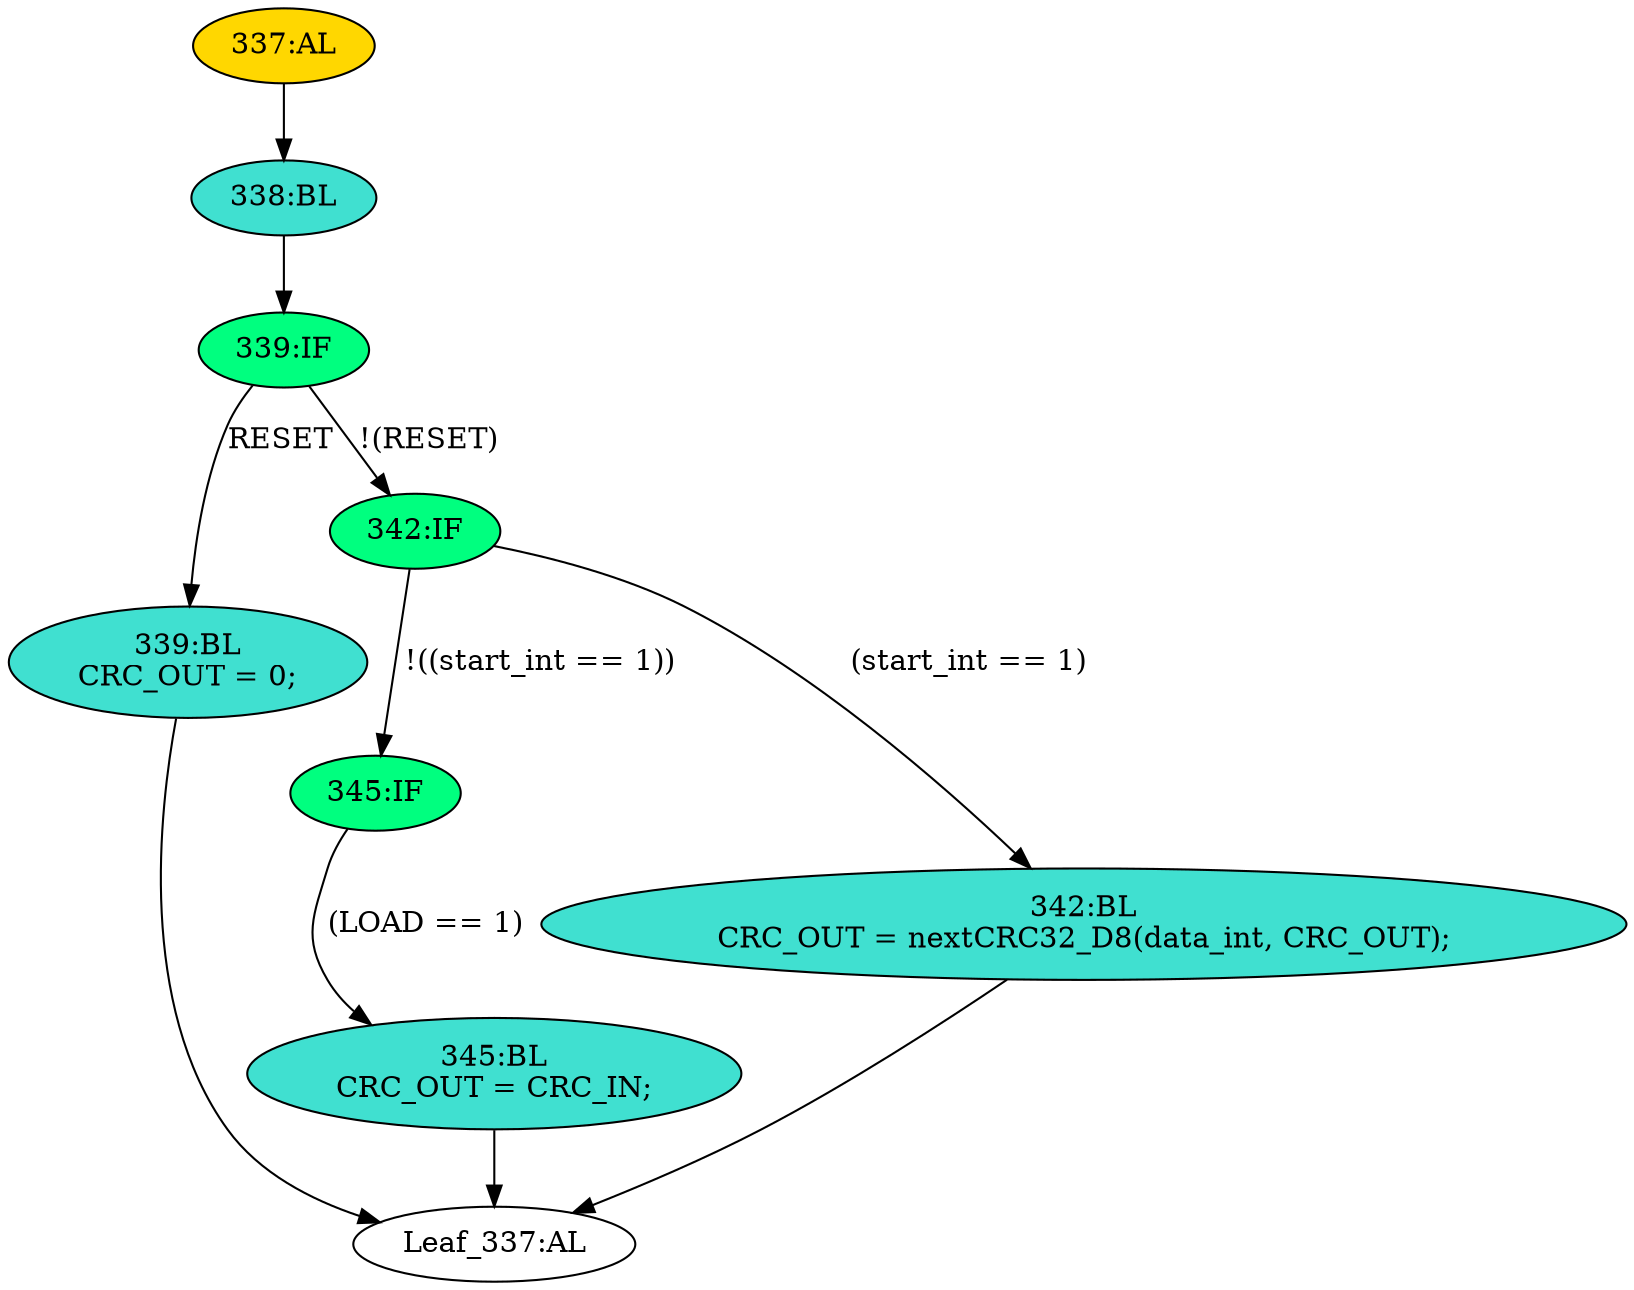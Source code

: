 strict digraph "" {
	node [label="\N"];
	"338:BL"	 [ast="<pyverilog.vparser.ast.Block object at 0x7f2e132fcf50>",
		fillcolor=turquoise,
		label="338:BL",
		statements="[]",
		style=filled,
		typ=Block];
	"339:IF"	 [ast="<pyverilog.vparser.ast.IfStatement object at 0x7f2e132fc790>",
		fillcolor=springgreen,
		label="339:IF",
		statements="[]",
		style=filled,
		typ=IfStatement];
	"338:BL" -> "339:IF"	 [cond="[]",
		lineno=None];
	"Leaf_337:AL"	 [def_var="['CRC_OUT']",
		label="Leaf_337:AL"];
	"345:IF"	 [ast="<pyverilog.vparser.ast.IfStatement object at 0x7f2e132fc450>",
		fillcolor=springgreen,
		label="345:IF",
		statements="[]",
		style=filled,
		typ=IfStatement];
	"345:BL"	 [ast="<pyverilog.vparser.ast.Block object at 0x7f2e132fc150>",
		fillcolor=turquoise,
		label="345:BL
CRC_OUT = CRC_IN;",
		statements="[<pyverilog.vparser.ast.BlockingSubstitution object at 0x7f2e132fc710>]",
		style=filled,
		typ=Block];
	"345:IF" -> "345:BL"	 [cond="['LOAD']",
		label="(LOAD == 1)",
		lineno=345];
	"337:AL"	 [ast="<pyverilog.vparser.ast.Always object at 0x7f2e132e9990>",
		clk_sens=False,
		fillcolor=gold,
		label="337:AL",
		sens="['CLK', 'RESET']",
		statements="[]",
		style=filled,
		typ=Always,
		use_var="['RESET', 'LOAD', 'data_int', 'CRC_OUT', 'start_int', 'nextCRC32_D8', 'CRC_IN']"];
	"337:AL" -> "338:BL"	 [cond="[]",
		lineno=None];
	"339:BL"	 [ast="<pyverilog.vparser.ast.Block object at 0x7f2e132e9c50>",
		fillcolor=turquoise,
		label="339:BL
CRC_OUT = 0;",
		statements="[<pyverilog.vparser.ast.BlockingSubstitution object at 0x7f2e132e93d0>]",
		style=filled,
		typ=Block];
	"339:BL" -> "Leaf_337:AL"	 [cond="[]",
		lineno=None];
	"339:IF" -> "339:BL"	 [cond="['RESET']",
		label=RESET,
		lineno=339];
	"342:IF"	 [ast="<pyverilog.vparser.ast.IfStatement object at 0x7f2e132fc8d0>",
		fillcolor=springgreen,
		label="342:IF",
		statements="[]",
		style=filled,
		typ=IfStatement];
	"339:IF" -> "342:IF"	 [cond="['RESET']",
		label="!(RESET)",
		lineno=339];
	"342:BL"	 [ast="<pyverilog.vparser.ast.Block object at 0x7f2e132fca10>",
		fillcolor=turquoise,
		label="342:BL
CRC_OUT = nextCRC32_D8(data_int, CRC_OUT);",
		statements="[<pyverilog.vparser.ast.BlockingSubstitution object at 0x7f2e132fc250>]",
		style=filled,
		typ=Block];
	"342:BL" -> "Leaf_337:AL"	 [cond="[]",
		lineno=None];
	"342:IF" -> "345:IF"	 [cond="['start_int']",
		label="!((start_int == 1))",
		lineno=342];
	"342:IF" -> "342:BL"	 [cond="['start_int']",
		label="(start_int == 1)",
		lineno=342];
	"345:BL" -> "Leaf_337:AL"	 [cond="[]",
		lineno=None];
}
